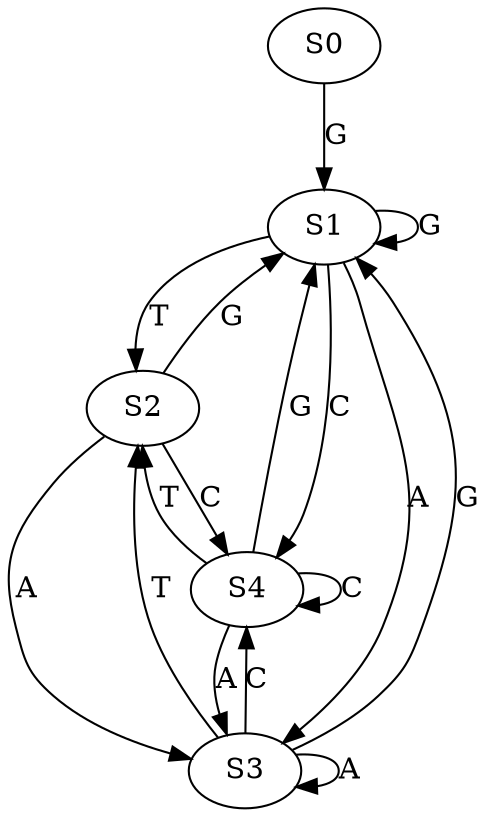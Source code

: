 strict digraph  {
	S0 -> S1 [ label = G ];
	S1 -> S2 [ label = T ];
	S1 -> S3 [ label = A ];
	S1 -> S1 [ label = G ];
	S1 -> S4 [ label = C ];
	S2 -> S3 [ label = A ];
	S2 -> S1 [ label = G ];
	S2 -> S4 [ label = C ];
	S3 -> S1 [ label = G ];
	S3 -> S2 [ label = T ];
	S3 -> S3 [ label = A ];
	S3 -> S4 [ label = C ];
	S4 -> S2 [ label = T ];
	S4 -> S3 [ label = A ];
	S4 -> S4 [ label = C ];
	S4 -> S1 [ label = G ];
}
